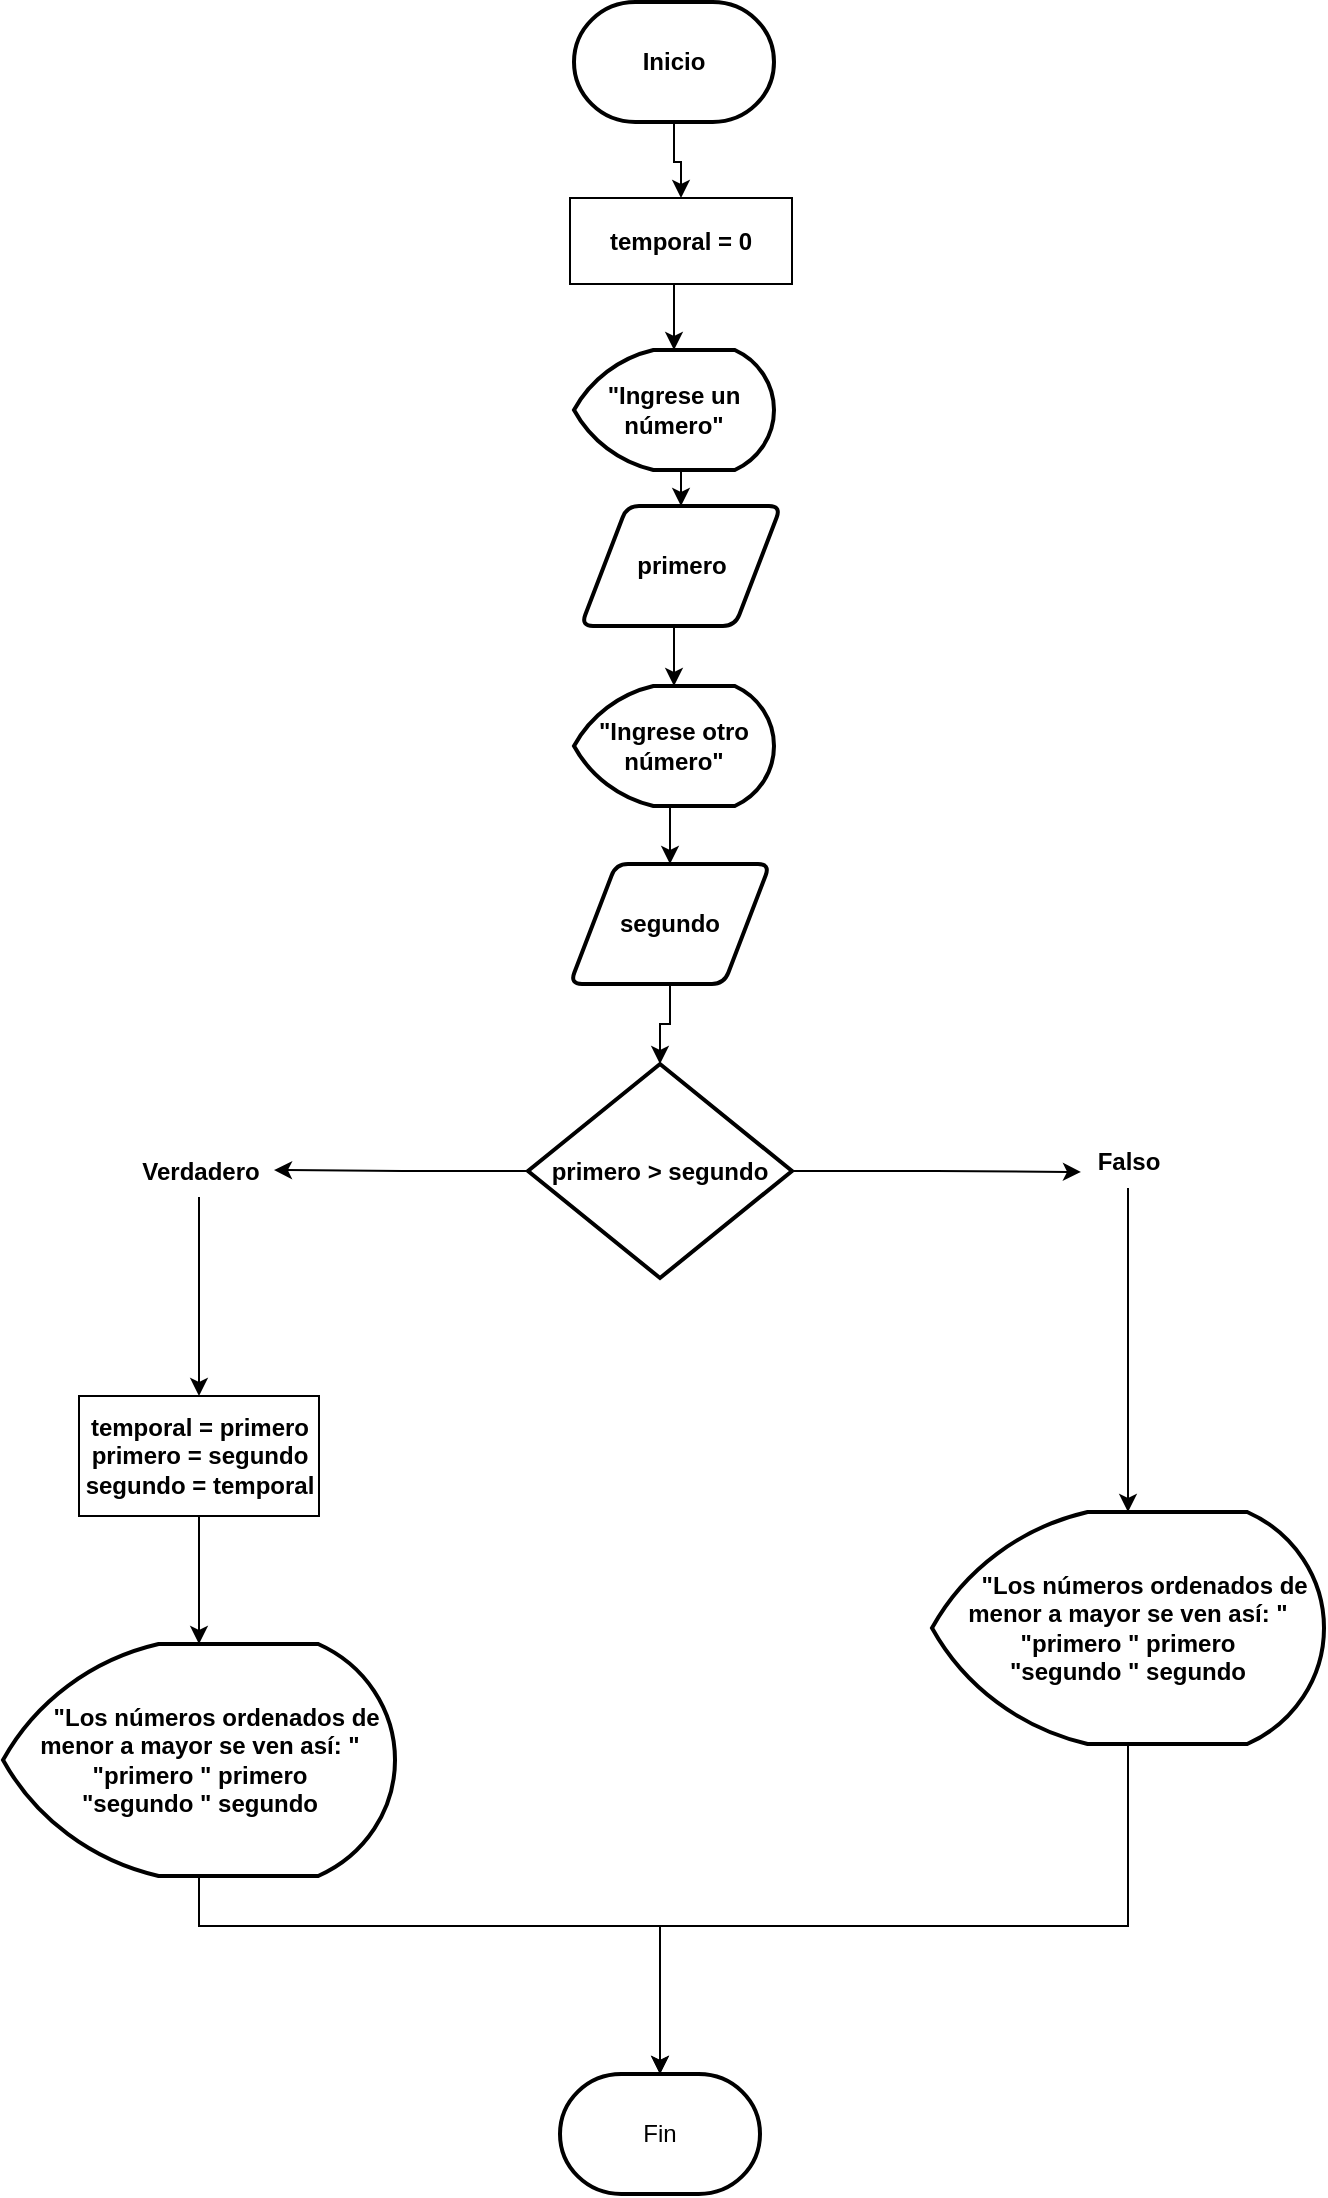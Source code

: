 <mxfile version="24.7.12">
  <diagram name="Página-1" id="FJ6LPC-JMkQCCTuoXmgh">
    <mxGraphModel dx="880" dy="434" grid="0" gridSize="10" guides="1" tooltips="1" connect="1" arrows="1" fold="1" page="1" pageScale="1" pageWidth="827" pageHeight="1169" math="0" shadow="0">
      <root>
        <mxCell id="0" />
        <mxCell id="1" parent="0" />
        <mxCell id="3qj_r1hXEl-L2aY7yEFL-15" style="edgeStyle=orthogonalEdgeStyle;rounded=0;orthogonalLoop=1;jettySize=auto;html=1;entryX=0.5;entryY=0;entryDx=0;entryDy=0;" edge="1" parent="1" source="3qj_r1hXEl-L2aY7yEFL-1" target="3qj_r1hXEl-L2aY7yEFL-4">
          <mxGeometry relative="1" as="geometry" />
        </mxCell>
        <mxCell id="3qj_r1hXEl-L2aY7yEFL-1" value="&lt;b&gt;Inicio&lt;/b&gt;" style="strokeWidth=2;html=1;shape=mxgraph.flowchart.terminator;whiteSpace=wrap;" vertex="1" parent="1">
          <mxGeometry x="364" y="20" width="100" height="60" as="geometry" />
        </mxCell>
        <mxCell id="3qj_r1hXEl-L2aY7yEFL-2" value="Fin" style="strokeWidth=2;html=1;shape=mxgraph.flowchart.terminator;whiteSpace=wrap;" vertex="1" parent="1">
          <mxGeometry x="357" y="1056" width="100" height="60" as="geometry" />
        </mxCell>
        <mxCell id="3qj_r1hXEl-L2aY7yEFL-3" value="&lt;b&gt;temporal = primero&lt;/b&gt;&lt;div&gt;&lt;b&gt;primero = segundo&lt;/b&gt;&lt;/div&gt;&lt;div&gt;&lt;b&gt;segundo = temporal&lt;/b&gt;&lt;/div&gt;" style="rounded=0;whiteSpace=wrap;html=1;" vertex="1" parent="1">
          <mxGeometry x="116.5" y="717" width="120" height="60" as="geometry" />
        </mxCell>
        <mxCell id="3qj_r1hXEl-L2aY7yEFL-4" value="&lt;b&gt;temporal = 0&lt;/b&gt;" style="rounded=0;whiteSpace=wrap;html=1;" vertex="1" parent="1">
          <mxGeometry x="362" y="118" width="111" height="43" as="geometry" />
        </mxCell>
        <mxCell id="3qj_r1hXEl-L2aY7yEFL-17" style="edgeStyle=orthogonalEdgeStyle;rounded=0;orthogonalLoop=1;jettySize=auto;html=1;exitX=0.5;exitY=1;exitDx=0;exitDy=0;exitPerimeter=0;entryX=0.5;entryY=0;entryDx=0;entryDy=0;" edge="1" parent="1" source="3qj_r1hXEl-L2aY7yEFL-6" target="3qj_r1hXEl-L2aY7yEFL-10">
          <mxGeometry relative="1" as="geometry" />
        </mxCell>
        <mxCell id="3qj_r1hXEl-L2aY7yEFL-6" value="&lt;b&gt;&quot;Ingrese un número&quot;&lt;/b&gt;" style="strokeWidth=2;html=1;shape=mxgraph.flowchart.display;whiteSpace=wrap;" vertex="1" parent="1">
          <mxGeometry x="364" y="194" width="100" height="60" as="geometry" />
        </mxCell>
        <mxCell id="3qj_r1hXEl-L2aY7yEFL-7" value="&lt;b style=&quot;&quot;&gt;&lt;font style=&quot;font-size: 12px;&quot;&gt;&amp;nbsp; &amp;nbsp; &amp;nbsp;&quot;Los números ordenados de menor a mayor se ven así: &quot;&lt;/font&gt;&lt;/b&gt;&lt;div style=&quot;&quot;&gt;&lt;b&gt;&lt;font style=&quot;font-size: 12px;&quot;&gt;&quot;primero &quot; primero&lt;/font&gt;&lt;/b&gt;&lt;/div&gt;&lt;div style=&quot;&quot;&gt;&lt;b style=&quot;&quot;&gt;&lt;font style=&quot;font-size: 12px;&quot;&gt;&quot;segundo &quot; segundo&lt;/font&gt;&lt;/b&gt;&lt;/div&gt;" style="strokeWidth=2;html=1;shape=mxgraph.flowchart.display;whiteSpace=wrap;" vertex="1" parent="1">
          <mxGeometry x="543" y="775" width="196" height="116" as="geometry" />
        </mxCell>
        <mxCell id="3qj_r1hXEl-L2aY7yEFL-19" style="edgeStyle=orthogonalEdgeStyle;rounded=0;orthogonalLoop=1;jettySize=auto;html=1;exitX=0.5;exitY=1;exitDx=0;exitDy=0;exitPerimeter=0;entryX=0.5;entryY=0;entryDx=0;entryDy=0;" edge="1" parent="1" source="3qj_r1hXEl-L2aY7yEFL-8" target="3qj_r1hXEl-L2aY7yEFL-11">
          <mxGeometry relative="1" as="geometry" />
        </mxCell>
        <mxCell id="3qj_r1hXEl-L2aY7yEFL-8" value="&lt;b&gt;&quot;Ingrese otro número&quot;&lt;/b&gt;" style="strokeWidth=2;html=1;shape=mxgraph.flowchart.display;whiteSpace=wrap;" vertex="1" parent="1">
          <mxGeometry x="364" y="362" width="100" height="60" as="geometry" />
        </mxCell>
        <mxCell id="3qj_r1hXEl-L2aY7yEFL-9" value="&lt;b&gt;&lt;font style=&quot;font-size: 12px;&quot;&gt;primero &amp;gt; segundo&lt;/font&gt;&lt;/b&gt;" style="strokeWidth=2;html=1;shape=mxgraph.flowchart.decision;whiteSpace=wrap;" vertex="1" parent="1">
          <mxGeometry x="341" y="551" width="132" height="107" as="geometry" />
        </mxCell>
        <mxCell id="3qj_r1hXEl-L2aY7yEFL-10" value="&lt;b&gt;primero&lt;/b&gt;" style="shape=parallelogram;html=1;strokeWidth=2;perimeter=parallelogramPerimeter;whiteSpace=wrap;rounded=1;arcSize=12;size=0.23;" vertex="1" parent="1">
          <mxGeometry x="367.5" y="272" width="100" height="60" as="geometry" />
        </mxCell>
        <mxCell id="3qj_r1hXEl-L2aY7yEFL-11" value="&lt;b&gt;segundo&lt;/b&gt;" style="shape=parallelogram;html=1;strokeWidth=2;perimeter=parallelogramPerimeter;whiteSpace=wrap;rounded=1;arcSize=12;size=0.23;" vertex="1" parent="1">
          <mxGeometry x="362" y="451" width="100" height="60" as="geometry" />
        </mxCell>
        <mxCell id="3qj_r1hXEl-L2aY7yEFL-23" style="edgeStyle=orthogonalEdgeStyle;rounded=0;orthogonalLoop=1;jettySize=auto;html=1;entryX=0.5;entryY=0;entryDx=0;entryDy=0;" edge="1" parent="1" source="3qj_r1hXEl-L2aY7yEFL-12" target="3qj_r1hXEl-L2aY7yEFL-3">
          <mxGeometry relative="1" as="geometry" />
        </mxCell>
        <mxCell id="3qj_r1hXEl-L2aY7yEFL-12" value="&lt;b&gt;Verdadero&lt;/b&gt;" style="text;html=1;align=center;verticalAlign=middle;resizable=0;points=[];autosize=1;strokeColor=none;fillColor=none;" vertex="1" parent="1">
          <mxGeometry x="138" y="591.5" width="77" height="26" as="geometry" />
        </mxCell>
        <mxCell id="3qj_r1hXEl-L2aY7yEFL-13" value="&lt;b&gt;Falso&lt;/b&gt;" style="text;html=1;align=center;verticalAlign=middle;resizable=0;points=[];autosize=1;strokeColor=none;fillColor=none;" vertex="1" parent="1">
          <mxGeometry x="616.5" y="587" width="49" height="26" as="geometry" />
        </mxCell>
        <mxCell id="3qj_r1hXEl-L2aY7yEFL-14" value="&lt;b style=&quot;&quot;&gt;&lt;font style=&quot;font-size: 12px;&quot;&gt;&amp;nbsp; &amp;nbsp; &amp;nbsp;&quot;Los números ordenados de menor a mayor se ven así: &quot;&lt;/font&gt;&lt;/b&gt;&lt;div style=&quot;&quot;&gt;&lt;b&gt;&lt;font style=&quot;font-size: 12px;&quot;&gt;&quot;primero &quot; primero&lt;/font&gt;&lt;/b&gt;&lt;/div&gt;&lt;div style=&quot;&quot;&gt;&lt;b style=&quot;&quot;&gt;&lt;font style=&quot;font-size: 12px;&quot;&gt;&quot;segundo &quot; segundo&lt;/font&gt;&lt;/b&gt;&lt;/div&gt;" style="strokeWidth=2;html=1;shape=mxgraph.flowchart.display;whiteSpace=wrap;" vertex="1" parent="1">
          <mxGeometry x="78.5" y="841" width="196" height="116" as="geometry" />
        </mxCell>
        <mxCell id="3qj_r1hXEl-L2aY7yEFL-16" style="edgeStyle=orthogonalEdgeStyle;rounded=0;orthogonalLoop=1;jettySize=auto;html=1;exitX=0.5;exitY=1;exitDx=0;exitDy=0;entryX=0.5;entryY=0;entryDx=0;entryDy=0;entryPerimeter=0;" edge="1" parent="1" source="3qj_r1hXEl-L2aY7yEFL-4" target="3qj_r1hXEl-L2aY7yEFL-6">
          <mxGeometry relative="1" as="geometry" />
        </mxCell>
        <mxCell id="3qj_r1hXEl-L2aY7yEFL-18" style="edgeStyle=orthogonalEdgeStyle;rounded=0;orthogonalLoop=1;jettySize=auto;html=1;exitX=0.5;exitY=1;exitDx=0;exitDy=0;entryX=0.5;entryY=0;entryDx=0;entryDy=0;entryPerimeter=0;" edge="1" parent="1" source="3qj_r1hXEl-L2aY7yEFL-10" target="3qj_r1hXEl-L2aY7yEFL-8">
          <mxGeometry relative="1" as="geometry" />
        </mxCell>
        <mxCell id="3qj_r1hXEl-L2aY7yEFL-20" style="edgeStyle=orthogonalEdgeStyle;rounded=0;orthogonalLoop=1;jettySize=auto;html=1;exitX=0.5;exitY=1;exitDx=0;exitDy=0;entryX=0.5;entryY=0;entryDx=0;entryDy=0;entryPerimeter=0;" edge="1" parent="1" source="3qj_r1hXEl-L2aY7yEFL-11" target="3qj_r1hXEl-L2aY7yEFL-9">
          <mxGeometry relative="1" as="geometry" />
        </mxCell>
        <mxCell id="3qj_r1hXEl-L2aY7yEFL-21" style="edgeStyle=orthogonalEdgeStyle;rounded=0;orthogonalLoop=1;jettySize=auto;html=1;exitX=0;exitY=0.5;exitDx=0;exitDy=0;exitPerimeter=0;entryX=0.987;entryY=0.481;entryDx=0;entryDy=0;entryPerimeter=0;" edge="1" parent="1" source="3qj_r1hXEl-L2aY7yEFL-9" target="3qj_r1hXEl-L2aY7yEFL-12">
          <mxGeometry relative="1" as="geometry" />
        </mxCell>
        <mxCell id="3qj_r1hXEl-L2aY7yEFL-22" style="edgeStyle=orthogonalEdgeStyle;rounded=0;orthogonalLoop=1;jettySize=auto;html=1;entryX=0.02;entryY=0.692;entryDx=0;entryDy=0;entryPerimeter=0;" edge="1" parent="1" source="3qj_r1hXEl-L2aY7yEFL-9" target="3qj_r1hXEl-L2aY7yEFL-13">
          <mxGeometry relative="1" as="geometry" />
        </mxCell>
        <mxCell id="3qj_r1hXEl-L2aY7yEFL-24" style="edgeStyle=orthogonalEdgeStyle;rounded=0;orthogonalLoop=1;jettySize=auto;html=1;entryX=0.5;entryY=0;entryDx=0;entryDy=0;entryPerimeter=0;" edge="1" parent="1" source="3qj_r1hXEl-L2aY7yEFL-13" target="3qj_r1hXEl-L2aY7yEFL-7">
          <mxGeometry relative="1" as="geometry" />
        </mxCell>
        <mxCell id="3qj_r1hXEl-L2aY7yEFL-25" style="edgeStyle=orthogonalEdgeStyle;rounded=0;orthogonalLoop=1;jettySize=auto;html=1;exitX=0.5;exitY=1;exitDx=0;exitDy=0;entryX=0.5;entryY=0;entryDx=0;entryDy=0;entryPerimeter=0;" edge="1" parent="1" source="3qj_r1hXEl-L2aY7yEFL-3" target="3qj_r1hXEl-L2aY7yEFL-14">
          <mxGeometry relative="1" as="geometry" />
        </mxCell>
        <mxCell id="3qj_r1hXEl-L2aY7yEFL-26" style="edgeStyle=orthogonalEdgeStyle;rounded=0;orthogonalLoop=1;jettySize=auto;html=1;entryX=0.5;entryY=0;entryDx=0;entryDy=0;entryPerimeter=0;" edge="1" parent="1" source="3qj_r1hXEl-L2aY7yEFL-14" target="3qj_r1hXEl-L2aY7yEFL-2">
          <mxGeometry relative="1" as="geometry">
            <Array as="points">
              <mxPoint x="177" y="982" />
              <mxPoint x="407" y="982" />
            </Array>
          </mxGeometry>
        </mxCell>
        <mxCell id="3qj_r1hXEl-L2aY7yEFL-27" style="edgeStyle=orthogonalEdgeStyle;rounded=0;orthogonalLoop=1;jettySize=auto;html=1;entryX=0.5;entryY=0;entryDx=0;entryDy=0;entryPerimeter=0;" edge="1" parent="1" source="3qj_r1hXEl-L2aY7yEFL-7" target="3qj_r1hXEl-L2aY7yEFL-2">
          <mxGeometry relative="1" as="geometry">
            <Array as="points">
              <mxPoint x="641" y="982" />
              <mxPoint x="407" y="982" />
            </Array>
          </mxGeometry>
        </mxCell>
      </root>
    </mxGraphModel>
  </diagram>
</mxfile>

